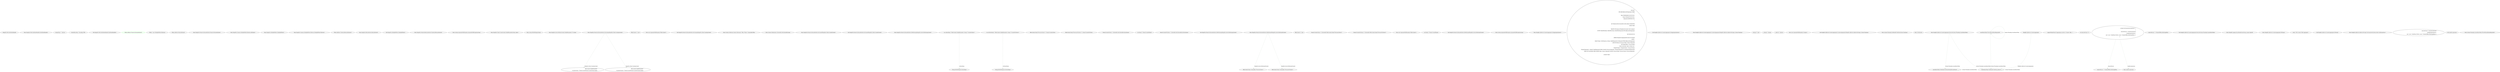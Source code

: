 digraph  {
n4 [label="HangFire.Web.StyleSheetHandler", span=""];
n0 [cluster="HangFire.Web.StyleSheetHandler.StyleSheetHandler()", label="Entry HangFire.Web.StyleSheetHandler.StyleSheetHandler()", span="29-29"];
n1 [cluster="HangFire.Web.StyleSheetHandler.StyleSheetHandler()", label="ContentType = ''text/css''", span="32-32"];
n2 [cluster="HangFire.Web.StyleSheetHandler.StyleSheetHandler()", label="ContentEncoding = Encoding.UTF8", span="33-33"];
n3 [cluster="HangFire.Web.StyleSheetHandler.StyleSheetHandler()", label="Exit HangFire.Web.StyleSheetHandler.StyleSheetHandler()", span="29-29"];
d2 [cluster="HangFire.GlobalJobFilters.GlobalJobFilters()", color=green, community=0, label="Filters.Add(new PreserveCultureAttribute())", prediction=0, span="28-28"];
d1 [cluster="HangFire.GlobalJobFilters.GlobalJobFilters()", label="Filters = new GlobalJobFilterCollection()", span="27-27"];
d3 [cluster="HangFire.GlobalJobFilters.GlobalJobFilters()", label="Filters.Add(new RetryAttribute())", span="29-29"];
d7 [cluster="HangFire.PreserveCultureAttribute.PreserveCultureAttribute()", label="Entry HangFire.PreserveCultureAttribute.PreserveCultureAttribute()", span="26-26"];
d8 [cluster="HangFire.Common.GlobalJobFilterCollection.Add(object)", label="Entry HangFire.Common.GlobalJobFilterCollection.Add(object)", span="56-56"];
d0 [cluster="HangFire.GlobalJobFilters.GlobalJobFilters()", label="Entry HangFire.GlobalJobFilters.GlobalJobFilters()", span="25-25"];
d6 [cluster="HangFire.Common.GlobalJobFilterCollection.GlobalJobFilterCollection()", label="Entry HangFire.Common.GlobalJobFilterCollection.GlobalJobFilterCollection()", span="37-37"];
d4 [cluster="HangFire.GlobalJobFilters.GlobalJobFilters()", label="Filters.Add(new StatisticsHistoryAttribute())", span="30-30"];
d9 [cluster="HangFire.RetryAttribute.RetryAttribute()", label="Entry HangFire.RetryAttribute.RetryAttribute()", span="28-28"];
d5 [cluster="HangFire.GlobalJobFilters.GlobalJobFilters()", label="Exit HangFire.GlobalJobFilters.GlobalJobFilters()", span="25-25"];
d10 [cluster="HangFire.StatisticsHistoryAttribute.StatisticsHistoryAttribute()", label="Entry HangFire.StatisticsHistoryAttribute.StatisticsHistoryAttribute()", span="26-26"];
m0_6 [cluster="System.ArgumentNullException.ArgumentNullException(string)", file="PreserveCultureAttribute.cs", label="Entry System.ArgumentNullException.ArgumentNullException(string)", span="0-0"];
m0_7 [cluster="HangFire.Client.CreateContext.SetJobParameter(string, object)", file="PreserveCultureAttribute.cs", label="Entry HangFire.Client.CreateContext.SetJobParameter(string, object)", span="96-96"];
m0_22 [cluster="string.IsNullOrEmpty(string)", file="PreserveCultureAttribute.cs", label="Entry string.IsNullOrEmpty(string)", span="0-0"];
m0_21 [cluster="HangFire.Server.PerformContext.GetJobParameter<T>(string)", file="PreserveCultureAttribute.cs", label="Entry HangFire.Server.PerformContext.GetJobParameter<T>(string)", span="71-71"];
m0_0 [cluster="HangFire.PreserveCultureAttribute.OnCreating(HangFire.Client.CreatingContext)", file="PreserveCultureAttribute.cs", label="Entry HangFire.PreserveCultureAttribute.OnCreating(HangFire.Client.CreatingContext)", span="28-28"];
m0_1 [cluster="HangFire.PreserveCultureAttribute.OnCreating(HangFire.Client.CreatingContext)", file="PreserveCultureAttribute.cs", label="filterContext == null", span="30-30"];
m0_3 [cluster="HangFire.PreserveCultureAttribute.OnCreating(HangFire.Client.CreatingContext)", file="PreserveCultureAttribute.cs", label="filterContext.SetJobParameter(\r\n                ''CurrentCulture'', Thread.CurrentThread.CurrentCulture.Name)", span="32-33"];
m0_4 [cluster="HangFire.PreserveCultureAttribute.OnCreating(HangFire.Client.CreatingContext)", file="PreserveCultureAttribute.cs", label="filterContext.SetJobParameter(\r\n                ''CurrentUICulture'', Thread.CurrentThread.CurrentUICulture.Name)", span="34-35"];
m0_2 [cluster="HangFire.PreserveCultureAttribute.OnCreating(HangFire.Client.CreatingContext)", file="PreserveCultureAttribute.cs", label="throw new ArgumentNullException(''filterContext'');", span="30-30"];
m0_5 [cluster="HangFire.PreserveCultureAttribute.OnCreating(HangFire.Client.CreatingContext)", file="PreserveCultureAttribute.cs", label="Exit HangFire.PreserveCultureAttribute.OnCreating(HangFire.Client.CreatingContext)", span="28-28"];
m0_33 [cluster="System.Collections.Generic.IDictionary<TKey, TValue>.ContainsKey(TKey)", file="PreserveCultureAttribute.cs", label="Entry System.Collections.Generic.IDictionary<TKey, TValue>.ContainsKey(TKey)", span="0-0"];
m0_23 [cluster="System.Globalization.CultureInfo.GetCultureInfo(string)", file="PreserveCultureAttribute.cs", label="Entry System.Globalization.CultureInfo.GetCultureInfo(string)", span="0-0"];
m0_8 [cluster="HangFire.PreserveCultureAttribute.OnCreated(HangFire.Client.CreatedContext)", file="PreserveCultureAttribute.cs", label="Entry HangFire.PreserveCultureAttribute.OnCreated(HangFire.Client.CreatedContext)", span="38-38"];
m0_9 [cluster="HangFire.PreserveCultureAttribute.OnCreated(HangFire.Client.CreatedContext)", file="PreserveCultureAttribute.cs", label="Exit HangFire.PreserveCultureAttribute.OnCreated(HangFire.Client.CreatedContext)", span="38-38"];
m0_10 [cluster="HangFire.PreserveCultureAttribute.OnPerforming(HangFire.Server.PerformingContext)", file="PreserveCultureAttribute.cs", label="Entry HangFire.PreserveCultureAttribute.OnPerforming(HangFire.Server.PerformingContext)", span="42-42"];
m0_11 [cluster="HangFire.PreserveCultureAttribute.OnPerforming(HangFire.Server.PerformingContext)", file="PreserveCultureAttribute.cs", label="var cultureName = filterContext.GetJobParameter<string>(''CurrentCulture'')", span="44-44"];
m0_12 [cluster="HangFire.PreserveCultureAttribute.OnPerforming(HangFire.Server.PerformingContext)", file="PreserveCultureAttribute.cs", label="var uiCultureName = filterContext.GetJobParameter<string>(''CurrentUICulture'')", span="45-45"];
m0_15 [cluster="HangFire.PreserveCultureAttribute.OnPerforming(HangFire.Server.PerformingContext)", file="PreserveCultureAttribute.cs", label="filterContext.Items[''PreviousCulture''] = thread.CurrentCulture", span="51-51"];
m0_18 [cluster="HangFire.PreserveCultureAttribute.OnPerforming(HangFire.Server.PerformingContext)", file="PreserveCultureAttribute.cs", label="filterContext.Items[''PreviousUICulture''] = thread.CurrentUICulture", span="57-57"];
m0_14 [cluster="HangFire.PreserveCultureAttribute.OnPerforming(HangFire.Server.PerformingContext)", file="PreserveCultureAttribute.cs", label="!String.IsNullOrEmpty(cultureName)", span="49-49"];
m0_16 [cluster="HangFire.PreserveCultureAttribute.OnPerforming(HangFire.Server.PerformingContext)", file="PreserveCultureAttribute.cs", label="thread.CurrentCulture = CultureInfo.GetCultureInfo(cultureName)", span="52-52"];
m0_13 [cluster="HangFire.PreserveCultureAttribute.OnPerforming(HangFire.Server.PerformingContext)", file="PreserveCultureAttribute.cs", label="var thread = Thread.CurrentThread", span="47-47"];
m0_17 [cluster="HangFire.PreserveCultureAttribute.OnPerforming(HangFire.Server.PerformingContext)", file="PreserveCultureAttribute.cs", label="!String.IsNullOrEmpty(uiCultureName)", span="55-55"];
m0_19 [cluster="HangFire.PreserveCultureAttribute.OnPerforming(HangFire.Server.PerformingContext)", file="PreserveCultureAttribute.cs", label="thread.CurrentUICulture = CultureInfo.GetCultureInfo(uiCultureName)", span="58-58"];
m0_20 [cluster="HangFire.PreserveCultureAttribute.OnPerforming(HangFire.Server.PerformingContext)", file="PreserveCultureAttribute.cs", label="Exit HangFire.PreserveCultureAttribute.OnPerforming(HangFire.Server.PerformingContext)", span="42-42"];
m0_24 [cluster="HangFire.PreserveCultureAttribute.OnPerformed(HangFire.Server.PerformedContext)", file="PreserveCultureAttribute.cs", label="Entry HangFire.PreserveCultureAttribute.OnPerformed(HangFire.Server.PerformedContext)", span="62-62"];
m0_25 [cluster="HangFire.PreserveCultureAttribute.OnPerformed(HangFire.Server.PerformedContext)", file="PreserveCultureAttribute.cs", label="filterContext == null", span="64-64"];
m0_28 [cluster="HangFire.PreserveCultureAttribute.OnPerformed(HangFire.Server.PerformedContext)", file="PreserveCultureAttribute.cs", label="filterContext.Items.ContainsKey(''PreviousCulture'')", span="67-67"];
m0_29 [cluster="HangFire.PreserveCultureAttribute.OnPerformed(HangFire.Server.PerformedContext)", file="PreserveCultureAttribute.cs", label="thread.CurrentCulture = (CultureInfo) filterContext.Items[''PreviousCulture'']", span="69-69"];
m0_30 [cluster="HangFire.PreserveCultureAttribute.OnPerformed(HangFire.Server.PerformedContext)", file="PreserveCultureAttribute.cs", label="filterContext.Items.ContainsKey(''PreviousUICulture'')", span="71-71"];
m0_31 [cluster="HangFire.PreserveCultureAttribute.OnPerformed(HangFire.Server.PerformedContext)", file="PreserveCultureAttribute.cs", label="thread.CurrentUICulture = (CultureInfo) filterContext.Items[''PreviousUICulture'']", span="73-73"];
m0_26 [cluster="HangFire.PreserveCultureAttribute.OnPerformed(HangFire.Server.PerformedContext)", file="PreserveCultureAttribute.cs", label="throw new ArgumentNullException(''filterContext'');", span="64-64"];
m0_27 [cluster="HangFire.PreserveCultureAttribute.OnPerformed(HangFire.Server.PerformedContext)", file="PreserveCultureAttribute.cs", label="var thread = Thread.CurrentThread", span="66-66"];
m0_32 [cluster="HangFire.PreserveCultureAttribute.OnPerformed(HangFire.Server.PerformedContext)", file="PreserveCultureAttribute.cs", label="Exit HangFire.PreserveCultureAttribute.OnPerformed(HangFire.Server.PerformedContext)", span="62-62"];
m1_6 [cluster="System.ArgumentNullException.ArgumentNullException(string)", file="PreserveCultureAttributeFacts.cs", label="Entry System.ArgumentNullException.ArgumentNullException(string)", span="0-0"];
m1_24 [cluster="Hangfire.SqlServer.CountersAggregator.GetAggregationQuery()", file="PreserveCultureAttributeFacts.cs", label="Entry Hangfire.SqlServer.CountersAggregator.GetAggregationQuery()", span="72-72"];
m1_29 [cluster="Hangfire.SqlServer.CountersAggregator.GetAggregationQuery()", file="PreserveCultureAttributeFacts.cs", label="return @''\r\nDECLARE @RecordsToAggregate TABLE\r\n(\r\n	[Key] NVARCHAR(100) NOT NULL,\r\n	[Value] SMALLINT NOT NULL,\r\n	[ExpireAt] DATETIME NULL\r\n)\r\n\r\nSET TRANSACTION ISOLATION LEVEL READ COMMITTED\r\nBEGIN TRAN\r\n\r\nDELETE TOP (@count) [HangFire].[Counter] with (readpast)\r\nOUTPUT DELETED.[Key], DELETED.[Value], DELETED.[ExpireAt] INTO @RecordsToAggregate\r\n\r\nSET NOCOUNT ON\r\n\r\n;MERGE [HangFire].[AggregatedCounter] AS [Target]\r\nUSING (\r\n	SELECT [Key], SUM([Value]) as [Value], MAX([ExpireAt]) AS [ExpireAt] FROM @RecordsToAggregate\r\n	GROUP BY [Key]) AS [Source] ([Key], [Value], [ExpireAt])\r\nON [Target].[Key] = [Source].[Key]\r\nWHEN MATCHED THEN UPDATE SET \r\n	[Target].[Value] = [Target].[Value] + [Source].[Value],\r\n	[Target].[ExpireAt] = (SELECT MAX([ExpireAt]) FROM (VALUES ([Source].ExpireAt), ([Target].[ExpireAt])) AS MaxExpireAt([ExpireAt]))\r\nWHEN NOT MATCHED THEN INSERT ([Key], [Value], [ExpireAt]) VALUES ([Source].[Key], [Source].[Value], [Source].[ExpireAt]);\r\n\r\nCOMMIT TRAN'';", span="74-100"];
m1_30 [cluster="Hangfire.SqlServer.CountersAggregator.GetAggregationQuery()", file="PreserveCultureAttributeFacts.cs", label="Exit Hangfire.SqlServer.CountersAggregator.GetAggregationQuery()", span="72-72"];
m1_0 [cluster="Hangfire.SqlServer.CountersAggregator.CountersAggregator(Hangfire.SqlServer.SqlServerStorage, System.TimeSpan)", file="PreserveCultureAttributeFacts.cs", label="Entry Hangfire.SqlServer.CountersAggregator.CountersAggregator(Hangfire.SqlServer.SqlServerStorage, System.TimeSpan)", span="34-34"];
m1_1 [cluster="Hangfire.SqlServer.CountersAggregator.CountersAggregator(Hangfire.SqlServer.SqlServerStorage, System.TimeSpan)", file="PreserveCultureAttributeFacts.cs", label="storage == null", span="36-36"];
m1_3 [cluster="Hangfire.SqlServer.CountersAggregator.CountersAggregator(Hangfire.SqlServer.SqlServerStorage, System.TimeSpan)", file="PreserveCultureAttributeFacts.cs", label="_storage = storage", span="38-38"];
m1_4 [cluster="Hangfire.SqlServer.CountersAggregator.CountersAggregator(Hangfire.SqlServer.SqlServerStorage, System.TimeSpan)", file="PreserveCultureAttributeFacts.cs", label="_interval = interval", span="39-39"];
m1_2 [cluster="Hangfire.SqlServer.CountersAggregator.CountersAggregator(Hangfire.SqlServer.SqlServerStorage, System.TimeSpan)", file="PreserveCultureAttributeFacts.cs", label="throw new ArgumentNullException(''storage'');", span="36-36"];
m1_5 [cluster="Hangfire.SqlServer.CountersAggregator.CountersAggregator(Hangfire.SqlServer.SqlServerStorage, System.TimeSpan)", file="PreserveCultureAttributeFacts.cs", label="Exit Hangfire.SqlServer.CountersAggregator.CountersAggregator(Hangfire.SqlServer.SqlServerStorage, System.TimeSpan)", span="34-34"];
m1_19 [cluster="System.Threading.WaitHandle.WaitOne(System.TimeSpan)", file="PreserveCultureAttributeFacts.cs", label="Entry System.Threading.WaitHandle.WaitOne(System.TimeSpan)", span="0-0"];
m1_25 [cluster="Unk.Execute", file="PreserveCultureAttributeFacts.cs", label="Entry Unk.Execute", span=""];
m1_7 [cluster="Hangfire.SqlServer.CountersAggregator.Execute(System.Threading.CancellationToken)", file="PreserveCultureAttributeFacts.cs", label="Entry Hangfire.SqlServer.CountersAggregator.Execute(System.Threading.CancellationToken)", span="42-42"];
m1_8 [cluster="Hangfire.SqlServer.CountersAggregator.Execute(System.Threading.CancellationToken)", file="PreserveCultureAttributeFacts.cs", label="Logger.DebugFormat(''Aggregating records in 'Counter' table...'')", span="44-44"];
m1_12 [cluster="Hangfire.SqlServer.CountersAggregator.Execute(System.Threading.CancellationToken)", file="PreserveCultureAttributeFacts.cs", label="cancellationToken.WaitHandle.WaitOne(DelayBetweenPasses)", span="59-59"];
m1_15 [cluster="Hangfire.SqlServer.CountersAggregator.Execute(System.Threading.CancellationToken)", file="PreserveCultureAttributeFacts.cs", label="cancellationToken.WaitHandle.WaitOne(_interval)", span="64-64"];
m1_9 [cluster="Hangfire.SqlServer.CountersAggregator.Execute(System.Threading.CancellationToken)", file="PreserveCultureAttributeFacts.cs", label="int removedCount = 0", span="46-46"];
m1_10 [cluster="Hangfire.SqlServer.CountersAggregator.Execute(System.Threading.CancellationToken)", file="PreserveCultureAttributeFacts.cs", label="_storage.UseConnection(connection =>\r\n                {\r\n                    removedCount = connection.Execute(\r\n                        GetAggregationQuery(),\r\n                        new { now = DateTime.UtcNow, count = NumberOfRecordsInSinglePass });\r\n                })", span="50-55"];
m1_11 [cluster="Hangfire.SqlServer.CountersAggregator.Execute(System.Threading.CancellationToken)", file="PreserveCultureAttributeFacts.cs", label="removedCount >= NumberOfRecordsInSinglePass", span="57-57"];
m1_14 [cluster="Hangfire.SqlServer.CountersAggregator.Execute(System.Threading.CancellationToken)", file="PreserveCultureAttributeFacts.cs", label="removedCount >= NumberOfRecordsInSinglePass", span="62-62"];
m1_13 [cluster="Hangfire.SqlServer.CountersAggregator.Execute(System.Threading.CancellationToken)", file="PreserveCultureAttributeFacts.cs", label="cancellationToken.ThrowIfCancellationRequested()", span="60-60"];
m1_16 [cluster="Hangfire.SqlServer.CountersAggregator.Execute(System.Threading.CancellationToken)", file="PreserveCultureAttributeFacts.cs", label="Exit Hangfire.SqlServer.CountersAggregator.Execute(System.Threading.CancellationToken)", span="42-42"];
m1_17 [cluster="Hangfire.Logging.ILog.DebugFormat(string, params object[])", file="PreserveCultureAttributeFacts.cs", label="Entry Hangfire.Logging.ILog.DebugFormat(string, params object[])", span="122-122"];
m1_26 [cluster="Hangfire.SqlServer.CountersAggregator.ToString()", file="PreserveCultureAttributeFacts.cs", label="Entry Hangfire.SqlServer.CountersAggregator.ToString()", span="67-67"];
m1_27 [cluster="Hangfire.SqlServer.CountersAggregator.ToString()", file="PreserveCultureAttributeFacts.cs", label="return ''SQL Counter Table Aggregator'';", span="69-69"];
m1_28 [cluster="Hangfire.SqlServer.CountersAggregator.ToString()", file="PreserveCultureAttributeFacts.cs", label="Exit Hangfire.SqlServer.CountersAggregator.ToString()", span="67-67"];
m1_18 [cluster="Hangfire.SqlServer.SqlServerStorage.UseConnection(System.Action<SqlConnection>)", file="PreserveCultureAttributeFacts.cs", label="Entry Hangfire.SqlServer.SqlServerStorage.UseConnection(System.Action<SqlConnection>)", span="174-174"];
m1_21 [cluster="lambda expression", file="PreserveCultureAttributeFacts.cs", label="Entry lambda expression", span="50-55"];
m1_22 [cluster="lambda expression", file="PreserveCultureAttributeFacts.cs", label="removedCount = connection.Execute(\r\n                        GetAggregationQuery(),\r\n                        new { now = DateTime.UtcNow, count = NumberOfRecordsInSinglePass })", span="52-54"];
m1_23 [cluster="lambda expression", file="PreserveCultureAttributeFacts.cs", label="Exit lambda expression", span="50-55"];
m1_20 [cluster="System.Threading.CancellationToken.ThrowIfCancellationRequested()", file="PreserveCultureAttributeFacts.cs", label="Entry System.Threading.CancellationToken.ThrowIfCancellationRequested()", span="0-0"];
m1_31 [file="PreserveCultureAttributeFacts.cs", label="Hangfire.SqlServer.CountersAggregator", span=""];
m0_0 -> m0_3  [color=darkseagreen4, key=1, label="HangFire.Client.CreatingContext", style=dashed];
m0_0 -> m0_4  [color=darkseagreen4, key=1, label="HangFire.Client.CreatingContext", style=dashed];
m0_11 -> m0_14  [color=darkseagreen4, key=1, label=cultureName, style=dashed];
m0_12 -> m0_17  [color=darkseagreen4, key=1, label=uiCultureName, style=dashed];
m0_24 -> m0_28  [color=darkseagreen4, key=1, label="HangFire.Server.PerformedContext", style=dashed];
m0_24 -> m0_30  [color=darkseagreen4, key=1, label="HangFire.Server.PerformedContext", style=dashed];
m1_7 -> m1_12  [color=darkseagreen4, key=1, label="System.Threading.CancellationToken", style=dashed];
m1_7 -> m1_15  [color=darkseagreen4, key=1, label="System.Threading.CancellationToken", style=dashed];
m1_12 -> m1_12  [color=darkseagreen4, key=1, label="System.Threading.CancellationToken", style=dashed];
m1_15 -> m1_15  [color=darkseagreen4, key=1, label="System.Threading.CancellationToken", style=dashed];
m1_10 -> m1_21  [color=darkseagreen4, key=1, label="lambda expression", style=dashed];
m1_10 -> m1_14  [color=darkseagreen4, key=1, label=removedCount, style=dashed];
m1_13 -> m1_13  [color=darkseagreen4, key=1, label="System.Threading.CancellationToken", style=dashed];
m1_13 -> m1_15  [color=darkseagreen4, key=1, label="System.Threading.CancellationToken", style=dashed];
m1_31 -> m1_15  [color=darkseagreen4, key=1, label="Hangfire.SqlServer.CountersAggregator", style=dashed];
}
